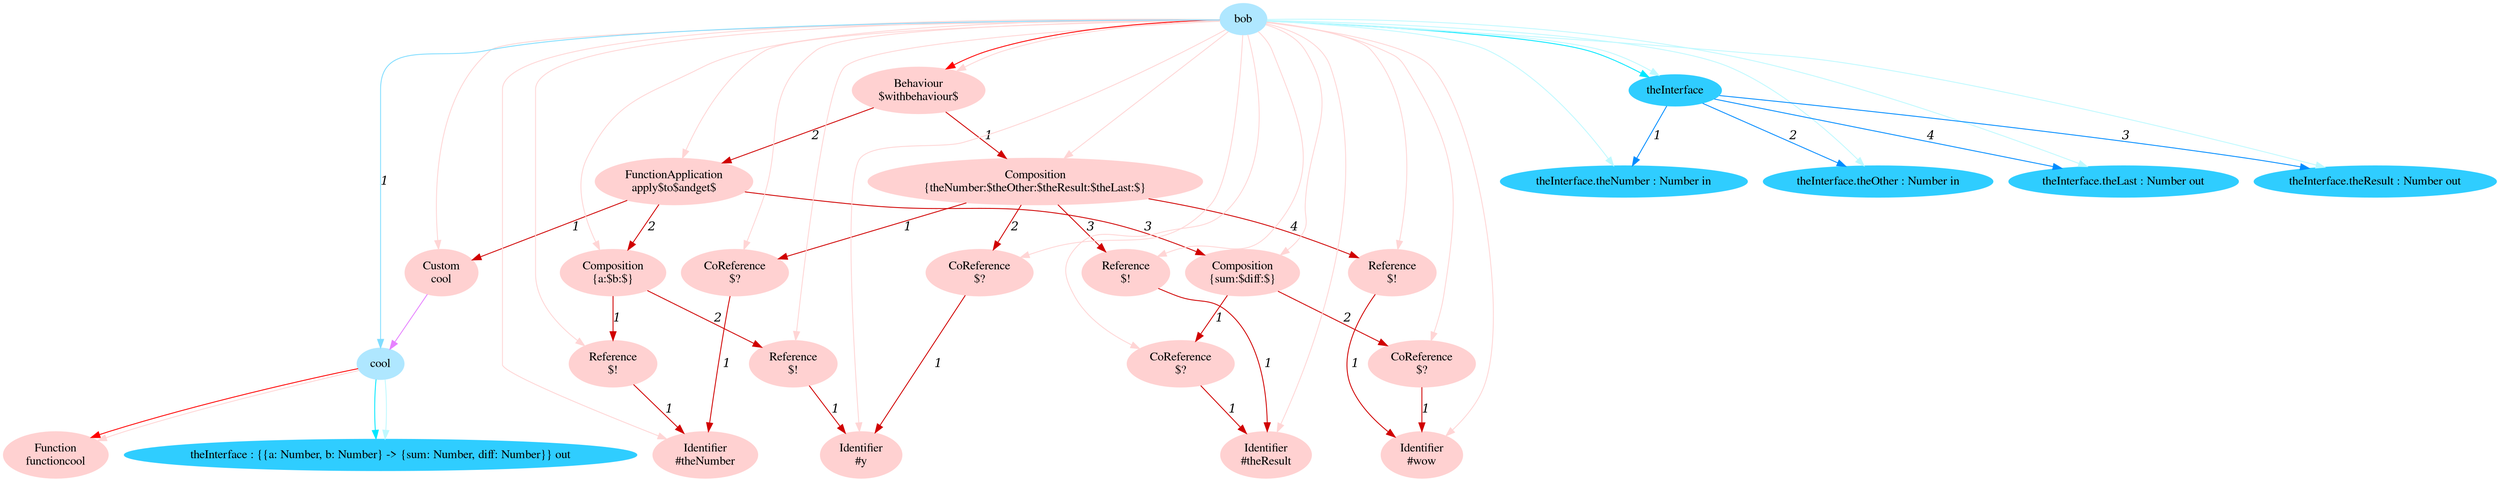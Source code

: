 digraph g{node_6081 [shape="ellipse", style="filled", color="#ffd1d1", fontname="Times", label="Function
functioncool" ]
node_6084 [shape="ellipse", style="filled", color="#ffd1d1", fontname="Times", label="Identifier
#theNumber" ]
node_6088 [shape="ellipse", style="filled", color="#ffd1d1", fontname="Times", label="CoReference
$?" ]
node_6092 [shape="ellipse", style="filled", color="#ffd1d1", fontname="Times", label="Identifier
#y" ]
node_6096 [shape="ellipse", style="filled", color="#ffd1d1", fontname="Times", label="CoReference
$?" ]
node_6100 [shape="ellipse", style="filled", color="#ffd1d1", fontname="Times", label="Identifier
#theResult" ]
node_6104 [shape="ellipse", style="filled", color="#ffd1d1", fontname="Times", label="Reference
$!" ]
node_6108 [shape="ellipse", style="filled", color="#ffd1d1", fontname="Times", label="Identifier
#wow" ]
node_6112 [shape="ellipse", style="filled", color="#ffd1d1", fontname="Times", label="Reference
$!" ]
node_6116 [shape="ellipse", style="filled", color="#ffd1d1", fontname="Times", label="Composition
{theNumber:$theOther:$theResult:$theLast:$}" ]
node_6123 [shape="ellipse", style="filled", color="#ffd1d1", fontname="Times", label="Custom
cool" ]
node_6126 [shape="ellipse", style="filled", color="#ffd1d1", fontname="Times", label="Reference
$!" ]
node_6130 [shape="ellipse", style="filled", color="#ffd1d1", fontname="Times", label="Reference
$!" ]
node_6134 [shape="ellipse", style="filled", color="#ffd1d1", fontname="Times", label="Composition
{a:$b:$}" ]
node_6139 [shape="ellipse", style="filled", color="#ffd1d1", fontname="Times", label="CoReference
$?" ]
node_6143 [shape="ellipse", style="filled", color="#ffd1d1", fontname="Times", label="CoReference
$?" ]
node_6147 [shape="ellipse", style="filled", color="#ffd1d1", fontname="Times", label="Composition
{sum:$diff:$}" ]
node_6152 [shape="ellipse", style="filled", color="#ffd1d1", fontname="Times", label="FunctionApplication
apply$to$andget$" ]
node_6158 [shape="ellipse", style="filled", color="#ffd1d1", fontname="Times", label="Behaviour
$withbehaviour$" ]
node_5991 [shape="ellipse", style="filled", color="#afe7ff", fontname="Times", label="bob" ]
node_5992 [shape="ellipse", style="filled", color="#afe7ff", fontname="Times", label="cool" ]
node_5993 [shape="ellipse", style="filled", color="#2fcdff", fontname="Times", label="theInterface : {{a: Number, b: Number} -> {sum: Number, diff: Number}} out" ]
node_6000 [shape="ellipse", style="filled", color="#2fcdff", fontname="Times", label="theInterface" ]
node_6001 [shape="ellipse", style="filled", color="#2fcdff", fontname="Times", label="theInterface.theNumber : Number in" ]
node_6003 [shape="ellipse", style="filled", color="#2fcdff", fontname="Times", label="theInterface.theOther : Number in" ]
node_6005 [shape="ellipse", style="filled", color="#2fcdff", fontname="Times", label="theInterface.theResult : Number out" ]
node_6007 [shape="ellipse", style="filled", color="#2fcdff", fontname="Times", label="theInterface.theLast : Number out" ]
node_6088 -> node_6084 [dir=forward, arrowHead=normal, fontname="Times-Italic", arrowsize=1, color="#d00000", label="1",  headlabel="", taillabel="" ]
node_6096 -> node_6092 [dir=forward, arrowHead=normal, fontname="Times-Italic", arrowsize=1, color="#d00000", label="1",  headlabel="", taillabel="" ]
node_6104 -> node_6100 [dir=forward, arrowHead=normal, fontname="Times-Italic", arrowsize=1, color="#d00000", label="1",  headlabel="", taillabel="" ]
node_6112 -> node_6108 [dir=forward, arrowHead=normal, fontname="Times-Italic", arrowsize=1, color="#d00000", label="1",  headlabel="", taillabel="" ]
node_6116 -> node_6088 [dir=forward, arrowHead=normal, fontname="Times-Italic", arrowsize=1, color="#d00000", label="1",  headlabel="", taillabel="" ]
node_6116 -> node_6096 [dir=forward, arrowHead=normal, fontname="Times-Italic", arrowsize=1, color="#d00000", label="2",  headlabel="", taillabel="" ]
node_6116 -> node_6104 [dir=forward, arrowHead=normal, fontname="Times-Italic", arrowsize=1, color="#d00000", label="3",  headlabel="", taillabel="" ]
node_6116 -> node_6112 [dir=forward, arrowHead=normal, fontname="Times-Italic", arrowsize=1, color="#d00000", label="4",  headlabel="", taillabel="" ]
node_6126 -> node_6084 [dir=forward, arrowHead=normal, fontname="Times-Italic", arrowsize=1, color="#d00000", label="1",  headlabel="", taillabel="" ]
node_6130 -> node_6092 [dir=forward, arrowHead=normal, fontname="Times-Italic", arrowsize=1, color="#d00000", label="1",  headlabel="", taillabel="" ]
node_6134 -> node_6126 [dir=forward, arrowHead=normal, fontname="Times-Italic", arrowsize=1, color="#d00000", label="1",  headlabel="", taillabel="" ]
node_6134 -> node_6130 [dir=forward, arrowHead=normal, fontname="Times-Italic", arrowsize=1, color="#d00000", label="2",  headlabel="", taillabel="" ]
node_6139 -> node_6100 [dir=forward, arrowHead=normal, fontname="Times-Italic", arrowsize=1, color="#d00000", label="1",  headlabel="", taillabel="" ]
node_6143 -> node_6108 [dir=forward, arrowHead=normal, fontname="Times-Italic", arrowsize=1, color="#d00000", label="1",  headlabel="", taillabel="" ]
node_6147 -> node_6139 [dir=forward, arrowHead=normal, fontname="Times-Italic", arrowsize=1, color="#d00000", label="1",  headlabel="", taillabel="" ]
node_6147 -> node_6143 [dir=forward, arrowHead=normal, fontname="Times-Italic", arrowsize=1, color="#d00000", label="2",  headlabel="", taillabel="" ]
node_6152 -> node_6123 [dir=forward, arrowHead=normal, fontname="Times-Italic", arrowsize=1, color="#d00000", label="1",  headlabel="", taillabel="" ]
node_6152 -> node_6134 [dir=forward, arrowHead=normal, fontname="Times-Italic", arrowsize=1, color="#d00000", label="2",  headlabel="", taillabel="" ]
node_6152 -> node_6147 [dir=forward, arrowHead=normal, fontname="Times-Italic", arrowsize=1, color="#d00000", label="3",  headlabel="", taillabel="" ]
node_6158 -> node_6116 [dir=forward, arrowHead=normal, fontname="Times-Italic", arrowsize=1, color="#d00000", label="1",  headlabel="", taillabel="" ]
node_6158 -> node_6152 [dir=forward, arrowHead=normal, fontname="Times-Italic", arrowsize=1, color="#d00000", label="2",  headlabel="", taillabel="" ]
node_5992 -> node_6081 [dir=forward, arrowHead=normal, fontname="Times-Italic", arrowsize=1, color="#ff0000", label="",  headlabel="", taillabel="" ]
node_5991 -> node_6158 [dir=forward, arrowHead=normal, fontname="Times-Italic", arrowsize=1, color="#ff0000", label="",  headlabel="", taillabel="" ]
node_5992 -> node_6081 [dir=forward, arrowHead=normal, fontname="Times-Italic", arrowsize=1, color="#ffd5d5", label="",  headlabel="", taillabel="" ]
node_5991 -> node_6084 [dir=forward, arrowHead=normal, fontname="Times-Italic", arrowsize=1, color="#ffd5d5", label="",  headlabel="", taillabel="" ]
node_5991 -> node_6088 [dir=forward, arrowHead=normal, fontname="Times-Italic", arrowsize=1, color="#ffd5d5", label="",  headlabel="", taillabel="" ]
node_5991 -> node_6092 [dir=forward, arrowHead=normal, fontname="Times-Italic", arrowsize=1, color="#ffd5d5", label="",  headlabel="", taillabel="" ]
node_5991 -> node_6096 [dir=forward, arrowHead=normal, fontname="Times-Italic", arrowsize=1, color="#ffd5d5", label="",  headlabel="", taillabel="" ]
node_5991 -> node_6100 [dir=forward, arrowHead=normal, fontname="Times-Italic", arrowsize=1, color="#ffd5d5", label="",  headlabel="", taillabel="" ]
node_5991 -> node_6104 [dir=forward, arrowHead=normal, fontname="Times-Italic", arrowsize=1, color="#ffd5d5", label="",  headlabel="", taillabel="" ]
node_5991 -> node_6108 [dir=forward, arrowHead=normal, fontname="Times-Italic", arrowsize=1, color="#ffd5d5", label="",  headlabel="", taillabel="" ]
node_5991 -> node_6112 [dir=forward, arrowHead=normal, fontname="Times-Italic", arrowsize=1, color="#ffd5d5", label="",  headlabel="", taillabel="" ]
node_5991 -> node_6116 [dir=forward, arrowHead=normal, fontname="Times-Italic", arrowsize=1, color="#ffd5d5", label="",  headlabel="", taillabel="" ]
node_5991 -> node_6123 [dir=forward, arrowHead=normal, fontname="Times-Italic", arrowsize=1, color="#ffd5d5", label="",  headlabel="", taillabel="" ]
node_5991 -> node_6126 [dir=forward, arrowHead=normal, fontname="Times-Italic", arrowsize=1, color="#ffd5d5", label="",  headlabel="", taillabel="" ]
node_5991 -> node_6130 [dir=forward, arrowHead=normal, fontname="Times-Italic", arrowsize=1, color="#ffd5d5", label="",  headlabel="", taillabel="" ]
node_5991 -> node_6134 [dir=forward, arrowHead=normal, fontname="Times-Italic", arrowsize=1, color="#ffd5d5", label="",  headlabel="", taillabel="" ]
node_5991 -> node_6139 [dir=forward, arrowHead=normal, fontname="Times-Italic", arrowsize=1, color="#ffd5d5", label="",  headlabel="", taillabel="" ]
node_5991 -> node_6143 [dir=forward, arrowHead=normal, fontname="Times-Italic", arrowsize=1, color="#ffd5d5", label="",  headlabel="", taillabel="" ]
node_5991 -> node_6147 [dir=forward, arrowHead=normal, fontname="Times-Italic", arrowsize=1, color="#ffd5d5", label="",  headlabel="", taillabel="" ]
node_5991 -> node_6152 [dir=forward, arrowHead=normal, fontname="Times-Italic", arrowsize=1, color="#ffd5d5", label="",  headlabel="", taillabel="" ]
node_5991 -> node_6158 [dir=forward, arrowHead=normal, fontname="Times-Italic", arrowsize=1, color="#ffd5d5", label="",  headlabel="", taillabel="" ]
node_5992 -> node_5993 [dir=forward, arrowHead=normal, fontname="Times-Italic", arrowsize=1, color="#00e8ff", label="",  headlabel="", taillabel="" ]
node_5991 -> node_6000 [dir=forward, arrowHead=normal, fontname="Times-Italic", arrowsize=1, color="#00e8ff", label="",  headlabel="", taillabel="" ]
node_5992 -> node_5993 [dir=forward, arrowHead=normal, fontname="Times-Italic", arrowsize=1, color="#bef9ff", label="",  headlabel="", taillabel="" ]
node_5991 -> node_6001 [dir=forward, arrowHead=normal, fontname="Times-Italic", arrowsize=1, color="#bef9ff", label="",  headlabel="", taillabel="" ]
node_5991 -> node_6003 [dir=forward, arrowHead=normal, fontname="Times-Italic", arrowsize=1, color="#bef9ff", label="",  headlabel="", taillabel="" ]
node_5991 -> node_6005 [dir=forward, arrowHead=normal, fontname="Times-Italic", arrowsize=1, color="#bef9ff", label="",  headlabel="", taillabel="" ]
node_5991 -> node_6007 [dir=forward, arrowHead=normal, fontname="Times-Italic", arrowsize=1, color="#bef9ff", label="",  headlabel="", taillabel="" ]
node_5991 -> node_6000 [dir=forward, arrowHead=normal, fontname="Times-Italic", arrowsize=1, color="#bef9ff", label="",  headlabel="", taillabel="" ]
node_6000 -> node_6001 [dir=forward, arrowHead=normal, fontname="Times-Italic", arrowsize=1, color="#008cff", label="1",  headlabel="", taillabel="" ]
node_6000 -> node_6003 [dir=forward, arrowHead=normal, fontname="Times-Italic", arrowsize=1, color="#008cff", label="2",  headlabel="", taillabel="" ]
node_6000 -> node_6005 [dir=forward, arrowHead=normal, fontname="Times-Italic", arrowsize=1, color="#008cff", label="3",  headlabel="", taillabel="" ]
node_6000 -> node_6007 [dir=forward, arrowHead=normal, fontname="Times-Italic", arrowsize=1, color="#008cff", label="4",  headlabel="", taillabel="" ]
node_5991 -> node_5992 [dir=forward, arrowHead=normal, fontname="Times-Italic", arrowsize=1, color="#81ddff", label="1",  headlabel="", taillabel="" ]
node_6123 -> node_5992 [dir=forward, arrowHead=normal, fontname="Times-Italic", arrowsize=1, color="#e681ff", label="",  headlabel="", taillabel="" ]
}